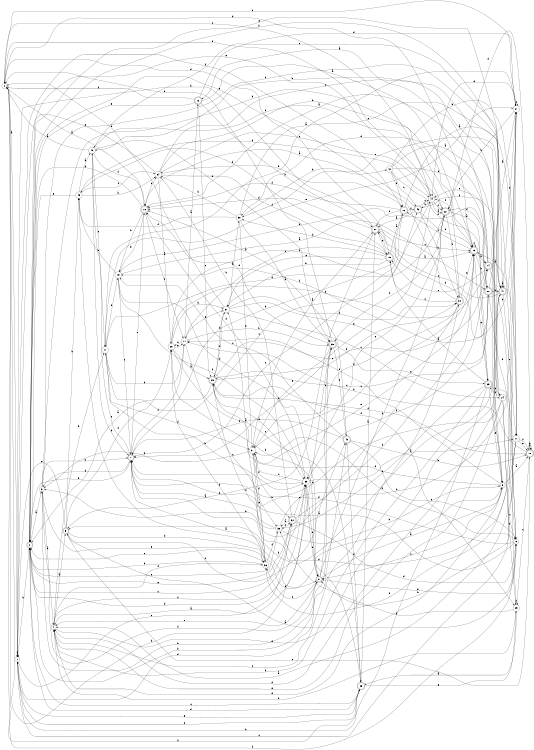 digraph n39_10 {
__start0 [label="" shape="none"];

rankdir=LR;
size="8,5";

s0 [style="filled", color="black", fillcolor="white" shape="circle", label="0"];
s1 [style="filled", color="black", fillcolor="white" shape="circle", label="1"];
s2 [style="rounded,filled", color="black", fillcolor="white" shape="doublecircle", label="2"];
s3 [style="filled", color="black", fillcolor="white" shape="circle", label="3"];
s4 [style="filled", color="black", fillcolor="white" shape="circle", label="4"];
s5 [style="rounded,filled", color="black", fillcolor="white" shape="doublecircle", label="5"];
s6 [style="filled", color="black", fillcolor="white" shape="circle", label="6"];
s7 [style="rounded,filled", color="black", fillcolor="white" shape="doublecircle", label="7"];
s8 [style="rounded,filled", color="black", fillcolor="white" shape="doublecircle", label="8"];
s9 [style="filled", color="black", fillcolor="white" shape="circle", label="9"];
s10 [style="rounded,filled", color="black", fillcolor="white" shape="doublecircle", label="10"];
s11 [style="filled", color="black", fillcolor="white" shape="circle", label="11"];
s12 [style="rounded,filled", color="black", fillcolor="white" shape="doublecircle", label="12"];
s13 [style="rounded,filled", color="black", fillcolor="white" shape="doublecircle", label="13"];
s14 [style="rounded,filled", color="black", fillcolor="white" shape="doublecircle", label="14"];
s15 [style="rounded,filled", color="black", fillcolor="white" shape="doublecircle", label="15"];
s16 [style="rounded,filled", color="black", fillcolor="white" shape="doublecircle", label="16"];
s17 [style="filled", color="black", fillcolor="white" shape="circle", label="17"];
s18 [style="rounded,filled", color="black", fillcolor="white" shape="doublecircle", label="18"];
s19 [style="filled", color="black", fillcolor="white" shape="circle", label="19"];
s20 [style="rounded,filled", color="black", fillcolor="white" shape="doublecircle", label="20"];
s21 [style="filled", color="black", fillcolor="white" shape="circle", label="21"];
s22 [style="rounded,filled", color="black", fillcolor="white" shape="doublecircle", label="22"];
s23 [style="rounded,filled", color="black", fillcolor="white" shape="doublecircle", label="23"];
s24 [style="filled", color="black", fillcolor="white" shape="circle", label="24"];
s25 [style="filled", color="black", fillcolor="white" shape="circle", label="25"];
s26 [style="rounded,filled", color="black", fillcolor="white" shape="doublecircle", label="26"];
s27 [style="rounded,filled", color="black", fillcolor="white" shape="doublecircle", label="27"];
s28 [style="filled", color="black", fillcolor="white" shape="circle", label="28"];
s29 [style="rounded,filled", color="black", fillcolor="white" shape="doublecircle", label="29"];
s30 [style="rounded,filled", color="black", fillcolor="white" shape="doublecircle", label="30"];
s31 [style="filled", color="black", fillcolor="white" shape="circle", label="31"];
s32 [style="rounded,filled", color="black", fillcolor="white" shape="doublecircle", label="32"];
s33 [style="filled", color="black", fillcolor="white" shape="circle", label="33"];
s34 [style="filled", color="black", fillcolor="white" shape="circle", label="34"];
s35 [style="filled", color="black", fillcolor="white" shape="circle", label="35"];
s36 [style="filled", color="black", fillcolor="white" shape="circle", label="36"];
s37 [style="filled", color="black", fillcolor="white" shape="circle", label="37"];
s38 [style="filled", color="black", fillcolor="white" shape="circle", label="38"];
s39 [style="rounded,filled", color="black", fillcolor="white" shape="doublecircle", label="39"];
s40 [style="rounded,filled", color="black", fillcolor="white" shape="doublecircle", label="40"];
s41 [style="rounded,filled", color="black", fillcolor="white" shape="doublecircle", label="41"];
s42 [style="filled", color="black", fillcolor="white" shape="circle", label="42"];
s43 [style="rounded,filled", color="black", fillcolor="white" shape="doublecircle", label="43"];
s44 [style="filled", color="black", fillcolor="white" shape="circle", label="44"];
s45 [style="filled", color="black", fillcolor="white" shape="circle", label="45"];
s46 [style="filled", color="black", fillcolor="white" shape="circle", label="46"];
s47 [style="filled", color="black", fillcolor="white" shape="circle", label="47"];
s0 -> s1 [label="a"];
s0 -> s35 [label="b"];
s0 -> s21 [label="c"];
s0 -> s15 [label="d"];
s0 -> s44 [label="e"];
s0 -> s26 [label="f"];
s1 -> s1 [label="a"];
s1 -> s2 [label="b"];
s1 -> s32 [label="c"];
s1 -> s40 [label="d"];
s1 -> s26 [label="e"];
s1 -> s16 [label="f"];
s2 -> s3 [label="a"];
s2 -> s39 [label="b"];
s2 -> s32 [label="c"];
s2 -> s35 [label="d"];
s2 -> s41 [label="e"];
s2 -> s41 [label="f"];
s3 -> s4 [label="a"];
s3 -> s7 [label="b"];
s3 -> s41 [label="c"];
s3 -> s13 [label="d"];
s3 -> s36 [label="e"];
s3 -> s8 [label="f"];
s4 -> s5 [label="a"];
s4 -> s47 [label="b"];
s4 -> s30 [label="c"];
s4 -> s36 [label="d"];
s4 -> s41 [label="e"];
s4 -> s35 [label="f"];
s5 -> s6 [label="a"];
s5 -> s45 [label="b"];
s5 -> s40 [label="c"];
s5 -> s36 [label="d"];
s5 -> s1 [label="e"];
s5 -> s28 [label="f"];
s6 -> s7 [label="a"];
s6 -> s31 [label="b"];
s6 -> s46 [label="c"];
s6 -> s7 [label="d"];
s6 -> s8 [label="e"];
s6 -> s0 [label="f"];
s7 -> s8 [label="a"];
s7 -> s2 [label="b"];
s7 -> s46 [label="c"];
s7 -> s3 [label="d"];
s7 -> s18 [label="e"];
s7 -> s11 [label="f"];
s8 -> s9 [label="a"];
s8 -> s3 [label="b"];
s8 -> s39 [label="c"];
s8 -> s22 [label="d"];
s8 -> s4 [label="e"];
s8 -> s36 [label="f"];
s9 -> s10 [label="a"];
s9 -> s46 [label="b"];
s9 -> s8 [label="c"];
s9 -> s4 [label="d"];
s9 -> s31 [label="e"];
s9 -> s11 [label="f"];
s10 -> s10 [label="a"];
s10 -> s11 [label="b"];
s10 -> s5 [label="c"];
s10 -> s22 [label="d"];
s10 -> s10 [label="e"];
s10 -> s29 [label="f"];
s11 -> s12 [label="a"];
s11 -> s39 [label="b"];
s11 -> s33 [label="c"];
s11 -> s47 [label="d"];
s11 -> s37 [label="e"];
s11 -> s28 [label="f"];
s12 -> s13 [label="a"];
s12 -> s27 [label="b"];
s12 -> s29 [label="c"];
s12 -> s21 [label="d"];
s12 -> s2 [label="e"];
s12 -> s0 [label="f"];
s13 -> s14 [label="a"];
s13 -> s20 [label="b"];
s13 -> s13 [label="c"];
s13 -> s0 [label="d"];
s13 -> s23 [label="e"];
s13 -> s16 [label="f"];
s14 -> s12 [label="a"];
s14 -> s6 [label="b"];
s14 -> s15 [label="c"];
s14 -> s38 [label="d"];
s14 -> s44 [label="e"];
s14 -> s35 [label="f"];
s15 -> s16 [label="a"];
s15 -> s37 [label="b"];
s15 -> s11 [label="c"];
s15 -> s38 [label="d"];
s15 -> s37 [label="e"];
s15 -> s45 [label="f"];
s16 -> s17 [label="a"];
s16 -> s7 [label="b"];
s16 -> s7 [label="c"];
s16 -> s18 [label="d"];
s16 -> s27 [label="e"];
s16 -> s43 [label="f"];
s17 -> s13 [label="a"];
s17 -> s8 [label="b"];
s17 -> s1 [label="c"];
s17 -> s7 [label="d"];
s17 -> s10 [label="e"];
s17 -> s10 [label="f"];
s18 -> s0 [label="a"];
s18 -> s19 [label="b"];
s18 -> s34 [label="c"];
s18 -> s2 [label="d"];
s18 -> s19 [label="e"];
s18 -> s11 [label="f"];
s19 -> s20 [label="a"];
s19 -> s45 [label="b"];
s19 -> s7 [label="c"];
s19 -> s8 [label="d"];
s19 -> s14 [label="e"];
s19 -> s35 [label="f"];
s20 -> s21 [label="a"];
s20 -> s41 [label="b"];
s20 -> s29 [label="c"];
s20 -> s22 [label="d"];
s20 -> s6 [label="e"];
s20 -> s19 [label="f"];
s21 -> s4 [label="a"];
s21 -> s22 [label="b"];
s21 -> s21 [label="c"];
s21 -> s27 [label="d"];
s21 -> s44 [label="e"];
s21 -> s36 [label="f"];
s22 -> s23 [label="a"];
s22 -> s30 [label="b"];
s22 -> s34 [label="c"];
s22 -> s47 [label="d"];
s22 -> s35 [label="e"];
s22 -> s39 [label="f"];
s23 -> s15 [label="a"];
s23 -> s1 [label="b"];
s23 -> s24 [label="c"];
s23 -> s33 [label="d"];
s23 -> s9 [label="e"];
s23 -> s4 [label="f"];
s24 -> s18 [label="a"];
s24 -> s23 [label="b"];
s24 -> s6 [label="c"];
s24 -> s7 [label="d"];
s24 -> s4 [label="e"];
s24 -> s25 [label="f"];
s25 -> s26 [label="a"];
s25 -> s4 [label="b"];
s25 -> s10 [label="c"];
s25 -> s25 [label="d"];
s25 -> s38 [label="e"];
s25 -> s33 [label="f"];
s26 -> s27 [label="a"];
s26 -> s28 [label="b"];
s26 -> s2 [label="c"];
s26 -> s2 [label="d"];
s26 -> s25 [label="e"];
s26 -> s1 [label="f"];
s27 -> s13 [label="a"];
s27 -> s1 [label="b"];
s27 -> s13 [label="c"];
s27 -> s18 [label="d"];
s27 -> s15 [label="e"];
s27 -> s5 [label="f"];
s28 -> s29 [label="a"];
s28 -> s37 [label="b"];
s28 -> s26 [label="c"];
s28 -> s14 [label="d"];
s28 -> s11 [label="e"];
s28 -> s44 [label="f"];
s29 -> s2 [label="a"];
s29 -> s14 [label="b"];
s29 -> s30 [label="c"];
s29 -> s37 [label="d"];
s29 -> s35 [label="e"];
s29 -> s25 [label="f"];
s30 -> s18 [label="a"];
s30 -> s3 [label="b"];
s30 -> s15 [label="c"];
s30 -> s31 [label="d"];
s30 -> s13 [label="e"];
s30 -> s44 [label="f"];
s31 -> s27 [label="a"];
s31 -> s32 [label="b"];
s31 -> s13 [label="c"];
s31 -> s3 [label="d"];
s31 -> s13 [label="e"];
s31 -> s36 [label="f"];
s32 -> s33 [label="a"];
s32 -> s34 [label="b"];
s32 -> s35 [label="c"];
s32 -> s6 [label="d"];
s32 -> s2 [label="e"];
s32 -> s13 [label="f"];
s33 -> s7 [label="a"];
s33 -> s9 [label="b"];
s33 -> s32 [label="c"];
s33 -> s21 [label="d"];
s33 -> s2 [label="e"];
s33 -> s29 [label="f"];
s34 -> s28 [label="a"];
s34 -> s16 [label="b"];
s34 -> s24 [label="c"];
s34 -> s13 [label="d"];
s34 -> s1 [label="e"];
s34 -> s15 [label="f"];
s35 -> s17 [label="a"];
s35 -> s8 [label="b"];
s35 -> s31 [label="c"];
s35 -> s18 [label="d"];
s35 -> s8 [label="e"];
s35 -> s29 [label="f"];
s36 -> s37 [label="a"];
s36 -> s28 [label="b"];
s36 -> s2 [label="c"];
s36 -> s2 [label="d"];
s36 -> s31 [label="e"];
s36 -> s33 [label="f"];
s37 -> s38 [label="a"];
s37 -> s0 [label="b"];
s37 -> s24 [label="c"];
s37 -> s29 [label="d"];
s37 -> s20 [label="e"];
s37 -> s30 [label="f"];
s38 -> s39 [label="a"];
s38 -> s34 [label="b"];
s38 -> s41 [label="c"];
s38 -> s42 [label="d"];
s38 -> s31 [label="e"];
s38 -> s45 [label="f"];
s39 -> s4 [label="a"];
s39 -> s0 [label="b"];
s39 -> s23 [label="c"];
s39 -> s18 [label="d"];
s39 -> s31 [label="e"];
s39 -> s40 [label="f"];
s40 -> s18 [label="a"];
s40 -> s10 [label="b"];
s40 -> s19 [label="c"];
s40 -> s26 [label="d"];
s40 -> s6 [label="e"];
s40 -> s7 [label="f"];
s41 -> s41 [label="a"];
s41 -> s21 [label="b"];
s41 -> s27 [label="c"];
s41 -> s4 [label="d"];
s41 -> s17 [label="e"];
s41 -> s5 [label="f"];
s42 -> s9 [label="a"];
s42 -> s17 [label="b"];
s42 -> s43 [label="c"];
s42 -> s23 [label="d"];
s42 -> s20 [label="e"];
s42 -> s16 [label="f"];
s43 -> s27 [label="a"];
s43 -> s30 [label="b"];
s43 -> s44 [label="c"];
s43 -> s13 [label="d"];
s43 -> s2 [label="e"];
s43 -> s9 [label="f"];
s44 -> s22 [label="a"];
s44 -> s43 [label="b"];
s44 -> s0 [label="c"];
s44 -> s7 [label="d"];
s44 -> s2 [label="e"];
s44 -> s22 [label="f"];
s45 -> s46 [label="a"];
s45 -> s34 [label="b"];
s45 -> s34 [label="c"];
s45 -> s44 [label="d"];
s45 -> s2 [label="e"];
s45 -> s9 [label="f"];
s46 -> s0 [label="a"];
s46 -> s7 [label="b"];
s46 -> s22 [label="c"];
s46 -> s39 [label="d"];
s46 -> s47 [label="e"];
s46 -> s18 [label="f"];
s47 -> s21 [label="a"];
s47 -> s35 [label="b"];
s47 -> s43 [label="c"];
s47 -> s31 [label="d"];
s47 -> s21 [label="e"];
s47 -> s19 [label="f"];

}